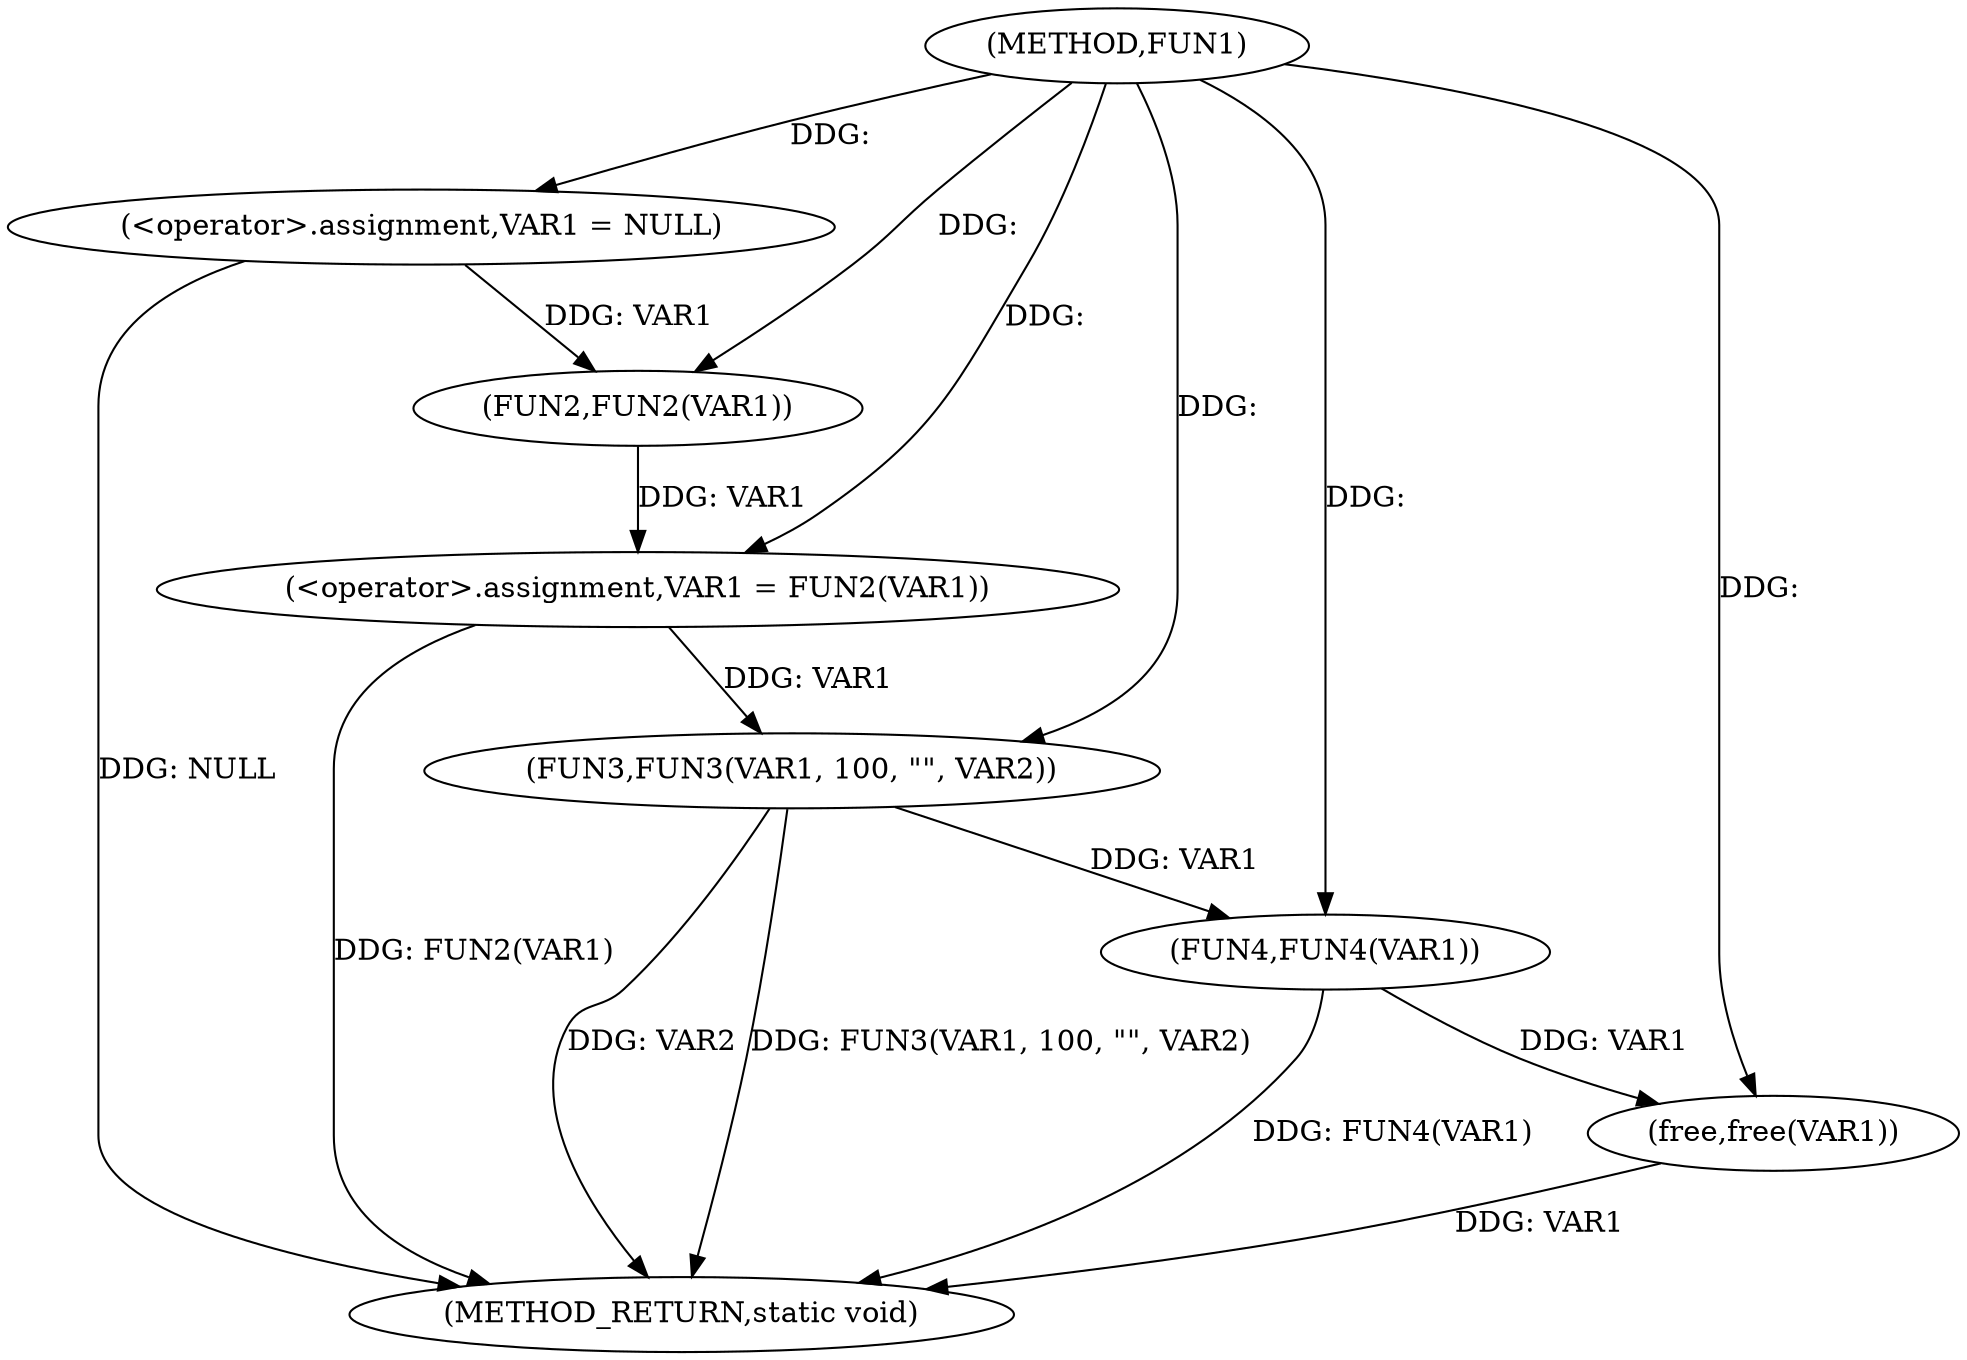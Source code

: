 digraph FUN1 {  
"1000100" [label = "(METHOD,FUN1)" ]
"1000121" [label = "(METHOD_RETURN,static void)" ]
"1000103" [label = "(<operator>.assignment,VAR1 = NULL)" ]
"1000106" [label = "(<operator>.assignment,VAR1 = FUN2(VAR1))" ]
"1000108" [label = "(FUN2,FUN2(VAR1))" ]
"1000112" [label = "(FUN3,FUN3(VAR1, 100, \"\", VAR2))" ]
"1000117" [label = "(FUN4,FUN4(VAR1))" ]
"1000119" [label = "(free,free(VAR1))" ]
  "1000117" -> "1000121"  [ label = "DDG: FUN4(VAR1)"] 
  "1000106" -> "1000121"  [ label = "DDG: FUN2(VAR1)"] 
  "1000103" -> "1000121"  [ label = "DDG: NULL"] 
  "1000112" -> "1000121"  [ label = "DDG: FUN3(VAR1, 100, \"\", VAR2)"] 
  "1000119" -> "1000121"  [ label = "DDG: VAR1"] 
  "1000112" -> "1000121"  [ label = "DDG: VAR2"] 
  "1000100" -> "1000103"  [ label = "DDG: "] 
  "1000108" -> "1000106"  [ label = "DDG: VAR1"] 
  "1000100" -> "1000106"  [ label = "DDG: "] 
  "1000103" -> "1000108"  [ label = "DDG: VAR1"] 
  "1000100" -> "1000108"  [ label = "DDG: "] 
  "1000106" -> "1000112"  [ label = "DDG: VAR1"] 
  "1000100" -> "1000112"  [ label = "DDG: "] 
  "1000112" -> "1000117"  [ label = "DDG: VAR1"] 
  "1000100" -> "1000117"  [ label = "DDG: "] 
  "1000117" -> "1000119"  [ label = "DDG: VAR1"] 
  "1000100" -> "1000119"  [ label = "DDG: "] 
}
